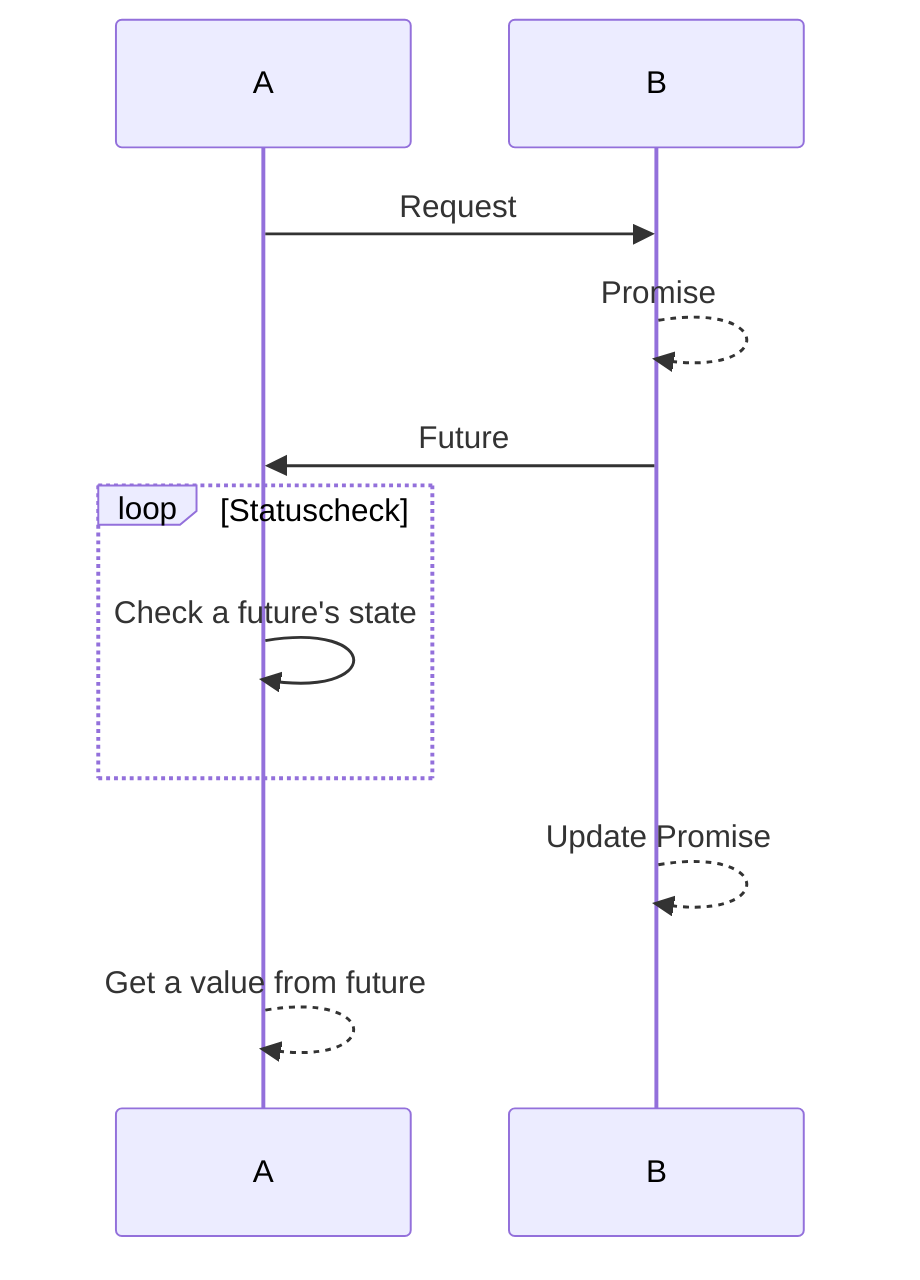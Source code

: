 sequenceDiagram
    A->>B: Request
    B-->>B: Promise
    B->>A: Future
    loop Statuscheck
        A->>A: Check a future's state
    end
    B-->>B: Update Promise
    A-->>A: Get a value from future